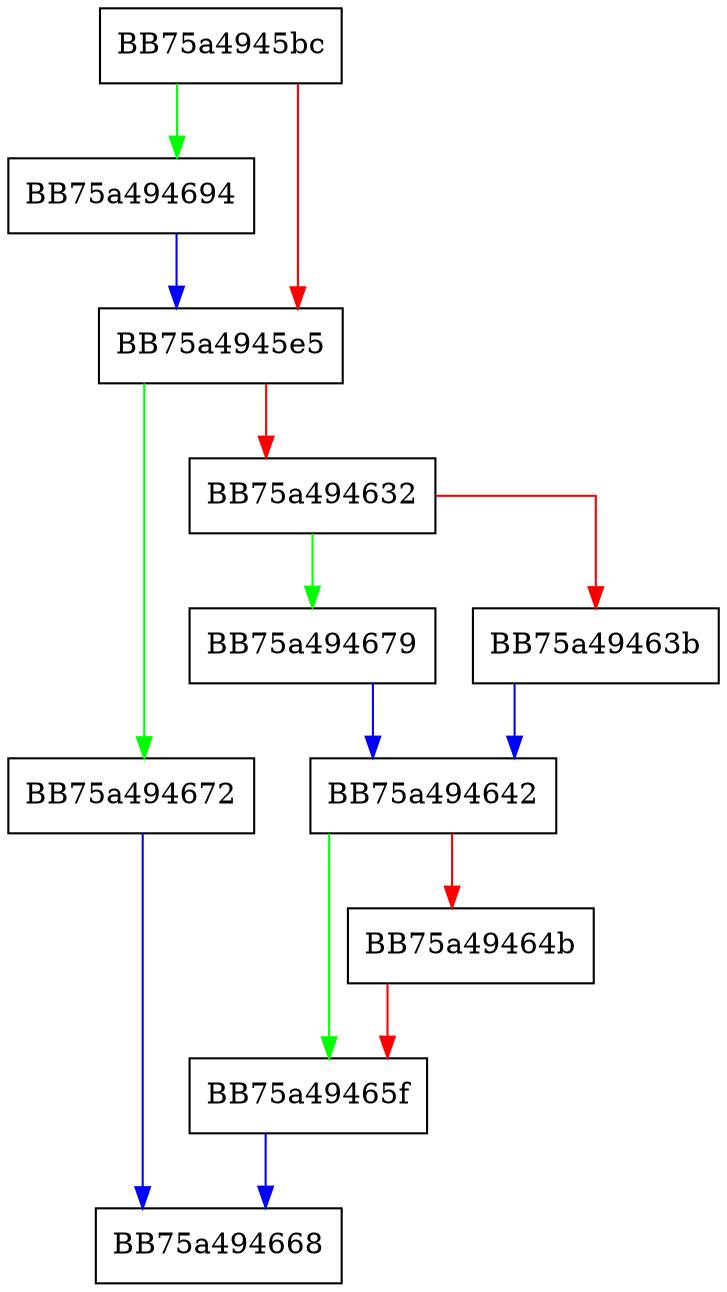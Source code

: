 digraph AddFileReportNoLimit {
  node [shape="box"];
  graph [splines=ortho];
  BB75a4945bc -> BB75a494694 [color="green"];
  BB75a4945bc -> BB75a4945e5 [color="red"];
  BB75a4945e5 -> BB75a494672 [color="green"];
  BB75a4945e5 -> BB75a494632 [color="red"];
  BB75a494632 -> BB75a494679 [color="green"];
  BB75a494632 -> BB75a49463b [color="red"];
  BB75a49463b -> BB75a494642 [color="blue"];
  BB75a494642 -> BB75a49465f [color="green"];
  BB75a494642 -> BB75a49464b [color="red"];
  BB75a49464b -> BB75a49465f [color="red"];
  BB75a49465f -> BB75a494668 [color="blue"];
  BB75a494672 -> BB75a494668 [color="blue"];
  BB75a494679 -> BB75a494642 [color="blue"];
  BB75a494694 -> BB75a4945e5 [color="blue"];
}